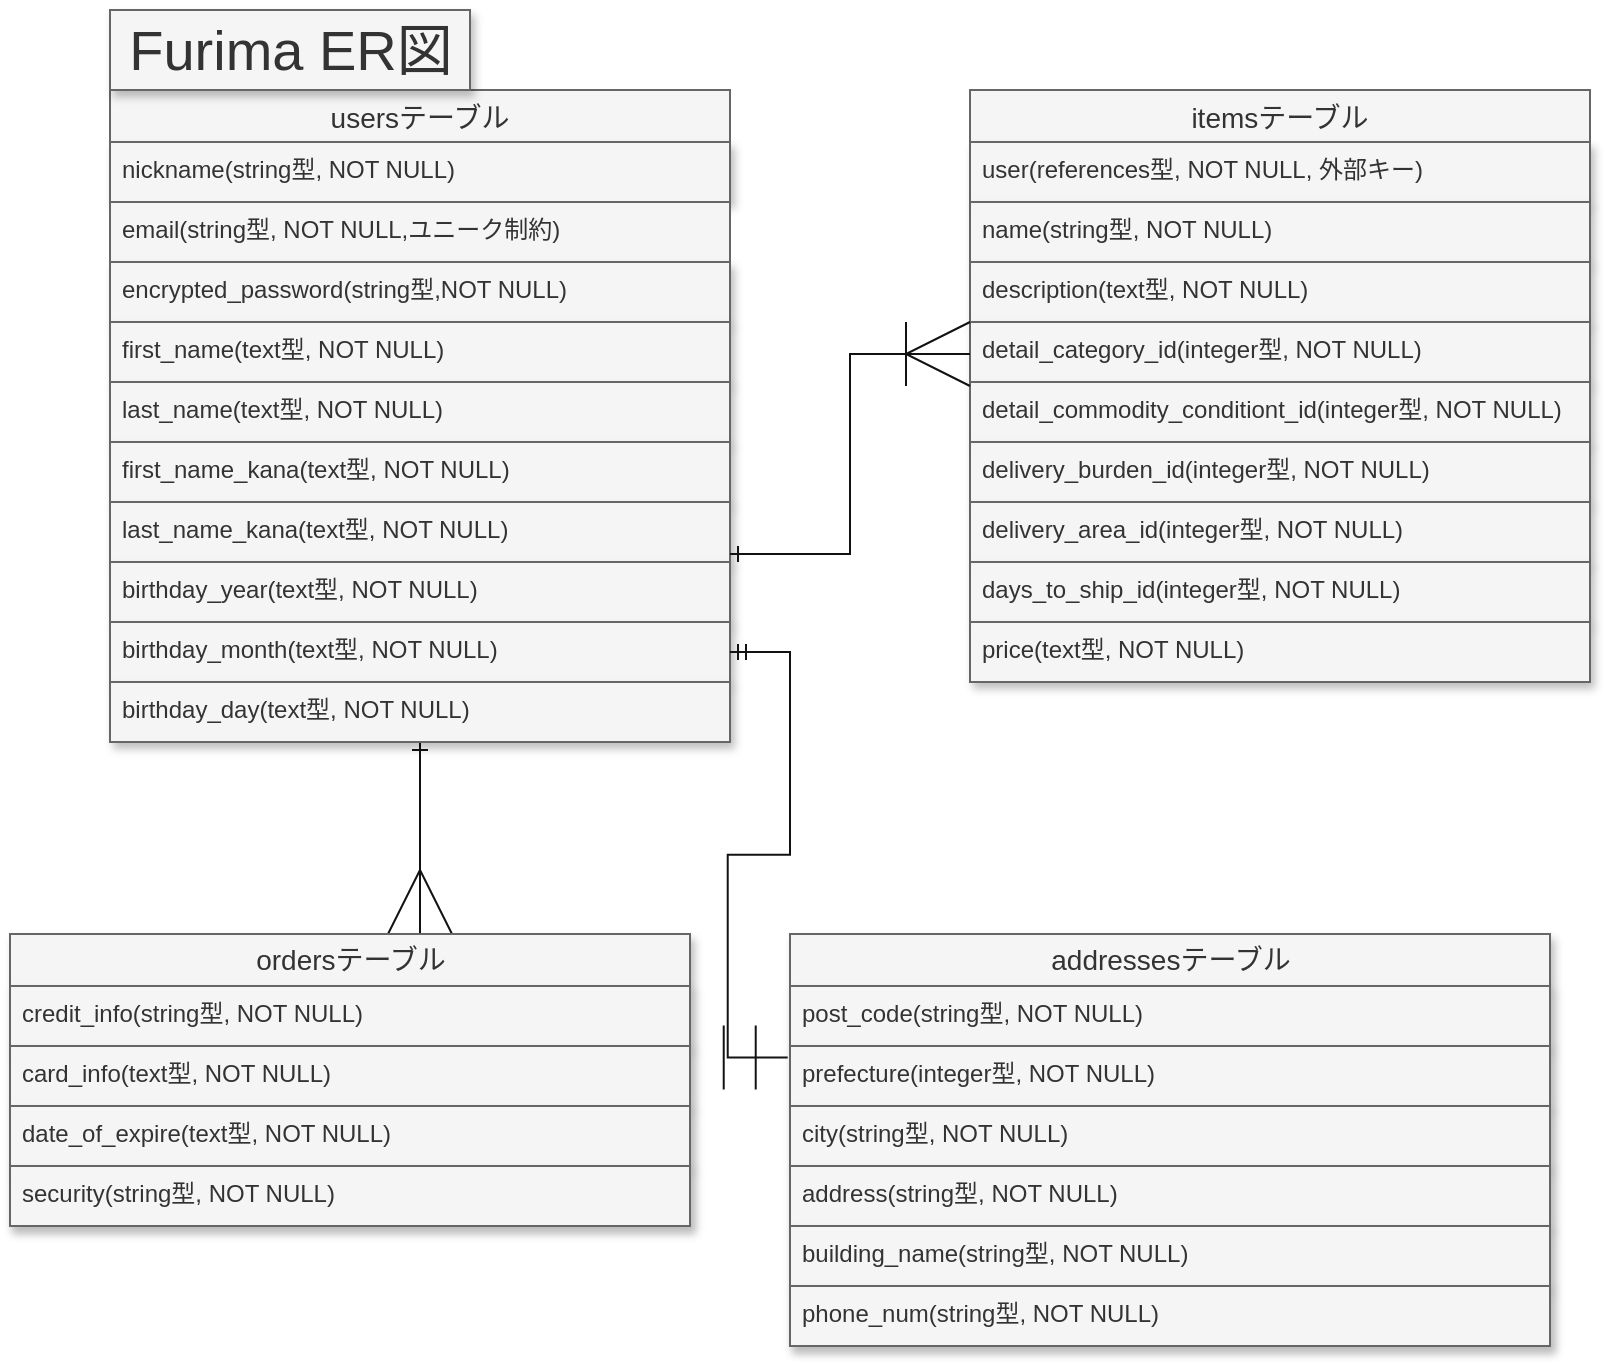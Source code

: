 <mxfile>
    <diagram id="L8AmglZ4NFBGTxqpijnJ" name="ページ1">
        <mxGraphModel dx="1222" dy="884" grid="1" gridSize="10" guides="1" tooltips="1" connect="1" arrows="1" fold="1" page="1" pageScale="1" pageWidth="850" pageHeight="1100" background="#ffffff" math="0" shadow="0">
            <root>
                <mxCell id="0"/>
                <mxCell id="1" parent="0"/>
                <mxCell id="150" style="edgeStyle=elbowEdgeStyle;rounded=0;sketch=0;jumpStyle=none;jumpSize=10;html=1;exitX=0.5;exitY=1;exitDx=0;exitDy=0;shadow=0;fontFamily=Helvetica;fontSize=28;fontColor=default;startArrow=ERone;startFill=0;endArrow=ERmany;endFill=0;endSize=30;targetPerimeterSpacing=30;strokeColor=#121212;strokeWidth=1;" edge="1" parent="1" source="21">
                    <mxGeometry relative="1" as="geometry">
                        <mxPoint x="215" y="510" as="targetPoint"/>
                    </mxGeometry>
                </mxCell>
                <mxCell id="21" value="usersテーブル" style="swimlane;fontStyle=0;childLayout=stackLayout;horizontal=1;startSize=26;horizontalStack=0;resizeParent=1;resizeParentMax=0;resizeLast=0;collapsible=1;marginBottom=0;align=center;fontSize=14;fillColor=#f5f5f5;fontColor=#333333;strokeColor=#666666;" vertex="1" parent="1">
                    <mxGeometry x="60" y="88" width="310" height="326" as="geometry"/>
                </mxCell>
                <mxCell id="22" value="nickname(string型, NOT NULL)" style="text;strokeColor=#666666;fillColor=#f5f5f5;spacingLeft=4;spacingRight=4;overflow=hidden;rotatable=0;points=[[0,0.5],[1,0.5]];portConstraint=eastwest;fontSize=12;shadow=1;fontColor=#333333;" vertex="1" parent="21">
                    <mxGeometry y="26" width="310" height="30" as="geometry"/>
                </mxCell>
                <mxCell id="23" value="email(string型, NOT NULL,ユニーク制約)" style="text;strokeColor=#666666;fillColor=#f5f5f5;spacingLeft=4;spacingRight=4;overflow=hidden;rotatable=0;points=[[0,0.5],[1,0.5]];portConstraint=eastwest;fontSize=12;fontColor=#333333;" vertex="1" parent="21">
                    <mxGeometry y="56" width="310" height="30" as="geometry"/>
                </mxCell>
                <mxCell id="24" value="encrypted_password(string型,NOT NULL)" style="text;strokeColor=#666666;fillColor=#f5f5f5;spacingLeft=4;spacingRight=4;overflow=hidden;rotatable=0;points=[[0,0.5],[1,0.5]];portConstraint=eastwest;fontSize=12;shadow=1;fontColor=#333333;" vertex="1" parent="21">
                    <mxGeometry y="86" width="310" height="30" as="geometry"/>
                </mxCell>
                <mxCell id="25" value="first_name(text型, NOT NULL)" style="text;strokeColor=#666666;fillColor=#f5f5f5;spacingLeft=4;spacingRight=4;overflow=hidden;rotatable=0;points=[[0,0.5],[1,0.5]];portConstraint=eastwest;fontSize=12;shadow=1;fontColor=#333333;" vertex="1" parent="21">
                    <mxGeometry y="116" width="310" height="30" as="geometry"/>
                </mxCell>
                <mxCell id="26" value="last_name(text型, NOT NULL)" style="text;strokeColor=#666666;fillColor=#f5f5f5;spacingLeft=4;spacingRight=4;overflow=hidden;rotatable=0;points=[[0,0.5],[1,0.5]];portConstraint=eastwest;fontSize=12;shadow=1;fontColor=#333333;" vertex="1" parent="21">
                    <mxGeometry y="146" width="310" height="30" as="geometry"/>
                </mxCell>
                <mxCell id="27" value="first_name_kana(text型, NOT NULL)" style="text;strokeColor=#666666;fillColor=#f5f5f5;spacingLeft=4;spacingRight=4;overflow=hidden;rotatable=0;points=[[0,0.5],[1,0.5]];portConstraint=eastwest;fontSize=12;shadow=1;fontColor=#333333;" vertex="1" parent="21">
                    <mxGeometry y="176" width="310" height="30" as="geometry"/>
                </mxCell>
                <mxCell id="39" value="last_name_kana(text型, NOT NULL)" style="text;strokeColor=#666666;fillColor=#f5f5f5;spacingLeft=4;spacingRight=4;overflow=hidden;rotatable=0;points=[[0,0.5],[1,0.5]];portConstraint=eastwest;fontSize=12;shadow=1;fontColor=#333333;" vertex="1" parent="21">
                    <mxGeometry y="206" width="310" height="30" as="geometry"/>
                </mxCell>
                <mxCell id="40" value="birthday_year(text型, NOT NULL)" style="text;strokeColor=#666666;fillColor=#f5f5f5;spacingLeft=4;spacingRight=4;overflow=hidden;rotatable=0;points=[[0,0.5],[1,0.5]];portConstraint=eastwest;fontSize=12;shadow=1;fontColor=#333333;" vertex="1" parent="21">
                    <mxGeometry y="236" width="310" height="30" as="geometry"/>
                </mxCell>
                <mxCell id="41" value="birthday_month(text型, NOT NULL)" style="text;strokeColor=#666666;fillColor=#f5f5f5;spacingLeft=4;spacingRight=4;overflow=hidden;rotatable=0;points=[[0,0.5],[1,0.5]];portConstraint=eastwest;fontSize=12;shadow=1;fontColor=#333333;" vertex="1" parent="21">
                    <mxGeometry y="266" width="310" height="30" as="geometry"/>
                </mxCell>
                <mxCell id="42" value="birthday_day(text型, NOT NULL)" style="text;strokeColor=#666666;fillColor=#f5f5f5;spacingLeft=4;spacingRight=4;overflow=hidden;rotatable=0;points=[[0,0.5],[1,0.5]];portConstraint=eastwest;fontSize=12;shadow=1;fontColor=#333333;" vertex="1" parent="21">
                    <mxGeometry y="296" width="310" height="30" as="geometry"/>
                </mxCell>
                <mxCell id="28" value="Furima ER図" style="text;html=1;align=center;verticalAlign=middle;resizable=0;points=[];autosize=1;strokeColor=#666666;fillColor=#f5f5f5;fontSize=28;shadow=1;fontColor=#333333;" vertex="1" parent="1">
                    <mxGeometry x="60" y="48" width="180" height="40" as="geometry"/>
                </mxCell>
                <mxCell id="59" value="itemsテーブル" style="swimlane;fontStyle=0;childLayout=stackLayout;horizontal=1;startSize=26;horizontalStack=0;resizeParent=1;resizeParentMax=0;resizeLast=0;collapsible=1;marginBottom=0;align=center;fontSize=14;fillColor=#f5f5f5;fontColor=#333333;strokeColor=#666666;" vertex="1" parent="1">
                    <mxGeometry x="490" y="88" width="310" height="296" as="geometry"/>
                </mxCell>
                <mxCell id="60" value="user(references型, NOT NULL, 外部キー)" style="text;strokeColor=#666666;fillColor=#f5f5f5;spacingLeft=4;spacingRight=4;overflow=hidden;rotatable=0;points=[[0,0.5],[1,0.5]];portConstraint=eastwest;fontSize=12;shadow=1;fontColor=#333333;" vertex="1" parent="59">
                    <mxGeometry y="26" width="310" height="30" as="geometry"/>
                </mxCell>
                <mxCell id="62" value="name(string型, NOT NULL)" style="text;strokeColor=#666666;fillColor=#f5f5f5;spacingLeft=4;spacingRight=4;overflow=hidden;rotatable=0;points=[[0,0.5],[1,0.5]];portConstraint=eastwest;fontSize=12;shadow=1;fontColor=#333333;" vertex="1" parent="59">
                    <mxGeometry y="56" width="310" height="30" as="geometry"/>
                </mxCell>
                <mxCell id="63" value="description(text型, NOT NULL)" style="text;strokeColor=#666666;fillColor=#f5f5f5;spacingLeft=4;spacingRight=4;overflow=hidden;rotatable=0;points=[[0,0.5],[1,0.5]];portConstraint=eastwest;fontSize=12;shadow=1;fontColor=#333333;" vertex="1" parent="59">
                    <mxGeometry y="86" width="310" height="30" as="geometry"/>
                </mxCell>
                <mxCell id="64" value="detail_category_id(integer型, NOT NULL)" style="text;strokeColor=#666666;fillColor=#f5f5f5;spacingLeft=4;spacingRight=4;overflow=hidden;rotatable=0;points=[[0,0.5],[1,0.5]];portConstraint=eastwest;fontSize=12;shadow=1;fontColor=#333333;" vertex="1" parent="59">
                    <mxGeometry y="116" width="310" height="30" as="geometry"/>
                </mxCell>
                <mxCell id="65" value="detail_commodity_conditiont_id(integer型, NOT NULL)" style="text;strokeColor=#666666;fillColor=#f5f5f5;spacingLeft=4;spacingRight=4;overflow=hidden;rotatable=0;points=[[0,0.5],[1,0.5]];portConstraint=eastwest;fontSize=12;shadow=1;rounded=0;glass=0;fontColor=#333333;" vertex="1" parent="59">
                    <mxGeometry y="146" width="310" height="30" as="geometry"/>
                </mxCell>
                <mxCell id="66" value="delivery_burden_id(integer型, NOT NULL)" style="text;strokeColor=#666666;fillColor=#f5f5f5;spacingLeft=4;spacingRight=4;overflow=hidden;rotatable=0;points=[[0,0.5],[1,0.5]];portConstraint=eastwest;fontSize=12;shadow=1;fontColor=#333333;" vertex="1" parent="59">
                    <mxGeometry y="176" width="310" height="30" as="geometry"/>
                </mxCell>
                <mxCell id="67" value="delivery_area_id(integer型, NOT NULL)" style="text;strokeColor=#666666;fillColor=#f5f5f5;spacingLeft=4;spacingRight=4;overflow=hidden;rotatable=0;points=[[0,0.5],[1,0.5]];portConstraint=eastwest;fontSize=12;shadow=1;fontColor=#333333;" vertex="1" parent="59">
                    <mxGeometry y="206" width="310" height="30" as="geometry"/>
                </mxCell>
                <mxCell id="68" value="days_to_ship_id(integer型, NOT NULL)" style="text;strokeColor=#666666;fillColor=#f5f5f5;spacingLeft=4;spacingRight=4;overflow=hidden;rotatable=0;points=[[0,0.5],[1,0.5]];portConstraint=eastwest;fontSize=12;shadow=1;fontColor=#333333;" vertex="1" parent="59">
                    <mxGeometry y="236" width="310" height="30" as="geometry"/>
                </mxCell>
                <mxCell id="77" value="price(text型, NOT NULL)" style="text;strokeColor=#666666;fillColor=#f5f5f5;spacingLeft=4;spacingRight=4;overflow=hidden;rotatable=0;points=[[0,0.5],[1,0.5]];portConstraint=eastwest;fontSize=12;shadow=1;fontColor=#333333;" vertex="1" parent="59">
                    <mxGeometry y="266" width="310" height="30" as="geometry"/>
                </mxCell>
                <mxCell id="97" value="ordersテーブル" style="swimlane;fontStyle=0;childLayout=stackLayout;horizontal=1;startSize=26;horizontalStack=0;resizeParent=1;resizeParentMax=0;resizeLast=0;collapsible=1;marginBottom=0;align=center;fontSize=14;rounded=0;shadow=1;glass=0;fontFamily=Helvetica;fontColor=#333333;strokeColor=#666666;fillColor=#f5f5f5;html=1;" vertex="1" parent="1">
                    <mxGeometry x="10" y="510" width="340" height="146" as="geometry"/>
                </mxCell>
                <mxCell id="98" value="credit_info(string型, NOT NULL)" style="text;strokeColor=#666666;fillColor=#f5f5f5;spacingLeft=4;spacingRight=4;overflow=hidden;rotatable=0;points=[[0,0.5],[1,0.5]];portConstraint=eastwest;fontSize=12;rounded=0;shadow=1;glass=0;fontFamily=Helvetica;fontColor=#333333;html=1;" vertex="1" parent="97">
                    <mxGeometry y="26" width="340" height="30" as="geometry"/>
                </mxCell>
                <mxCell id="99" value="card_info(text型, NOT NULL)" style="text;strokeColor=#666666;fillColor=#f5f5f5;spacingLeft=4;spacingRight=4;overflow=hidden;rotatable=0;points=[[0,0.5],[1,0.5]];portConstraint=eastwest;fontSize=12;rounded=0;shadow=1;glass=0;fontFamily=Helvetica;fontColor=#333333;html=1;" vertex="1" parent="97">
                    <mxGeometry y="56" width="340" height="30" as="geometry"/>
                </mxCell>
                <mxCell id="100" value="date_of_expire(text型, NOT NULL)" style="text;strokeColor=#666666;fillColor=#f5f5f5;spacingLeft=4;spacingRight=4;overflow=hidden;rotatable=0;points=[[0,0.5],[1,0.5]];portConstraint=eastwest;fontSize=12;rounded=0;shadow=1;glass=0;fontFamily=Helvetica;fontColor=#333333;html=1;" vertex="1" parent="97">
                    <mxGeometry y="86" width="340" height="30" as="geometry"/>
                </mxCell>
                <mxCell id="102" value="security(string型, NOT NULL)" style="text;strokeColor=#666666;fillColor=#f5f5f5;spacingLeft=4;spacingRight=4;overflow=hidden;rotatable=0;points=[[0,0.5],[1,0.5]];portConstraint=eastwest;fontSize=12;rounded=0;shadow=1;glass=0;fontFamily=Helvetica;fontColor=#333333;html=1;" vertex="1" parent="97">
                    <mxGeometry y="116" width="340" height="30" as="geometry"/>
                </mxCell>
                <mxCell id="110" value="" style="edgeStyle=elbowEdgeStyle;fontSize=12;html=1;endArrow=ERoneToMany;rounded=0;shadow=0;sketch=0;fontFamily=Helvetica;fontColor=default;endSize=30;targetPerimeterSpacing=2;strokeColor=#121212;strokeWidth=1;jumpSize=10;startArrow=ERone;startFill=0;" edge="1" parent="1">
                    <mxGeometry width="100" height="100" relative="1" as="geometry">
                        <mxPoint x="370" y="320" as="sourcePoint"/>
                        <mxPoint x="490" y="220" as="targetPoint"/>
                    </mxGeometry>
                </mxCell>
                <mxCell id="131" value="addressesテーブル" style="swimlane;fontStyle=0;childLayout=stackLayout;horizontal=1;startSize=26;horizontalStack=0;resizeParent=1;resizeParentMax=0;resizeLast=0;collapsible=1;marginBottom=0;align=center;fontSize=14;rounded=0;shadow=1;glass=0;fontFamily=Helvetica;fontColor=#333333;strokeColor=#666666;fillColor=#f5f5f5;html=1;swimlaneFillColor=none;" vertex="1" parent="1">
                    <mxGeometry x="400" y="510" width="380" height="206" as="geometry"/>
                </mxCell>
                <mxCell id="132" value="post_code(string型, NOT NULL)" style="text;strokeColor=#666666;fillColor=#f5f5f5;spacingLeft=4;spacingRight=4;overflow=hidden;rotatable=0;points=[[0,0.5],[1,0.5]];portConstraint=eastwest;fontSize=12;rounded=0;shadow=1;glass=0;fontFamily=Helvetica;fontColor=#333333;html=1;" vertex="1" parent="131">
                    <mxGeometry y="26" width="380" height="30" as="geometry"/>
                </mxCell>
                <mxCell id="139" value="prefecture(integer型, NOT NULL)" style="text;strokeColor=#666666;fillColor=#f5f5f5;spacingLeft=4;spacingRight=4;overflow=hidden;rotatable=0;points=[[0,0.5],[1,0.5]];portConstraint=eastwest;fontSize=12;rounded=0;shadow=1;glass=0;fontFamily=Helvetica;fontColor=#333333;html=1;" vertex="1" parent="131">
                    <mxGeometry y="56" width="380" height="30" as="geometry"/>
                </mxCell>
                <mxCell id="154" value="city(string型, NOT NULL)" style="text;strokeColor=#666666;fillColor=#f5f5f5;spacingLeft=4;spacingRight=4;overflow=hidden;rotatable=0;points=[[0,0.5],[1,0.5]];portConstraint=eastwest;fontSize=12;rounded=0;shadow=1;glass=0;fontFamily=Helvetica;fontColor=#333333;html=1;" vertex="1" parent="131">
                    <mxGeometry y="86" width="380" height="30" as="geometry"/>
                </mxCell>
                <mxCell id="140" value="address(string型, NOT NULL)" style="text;strokeColor=#666666;fillColor=#f5f5f5;spacingLeft=4;spacingRight=4;overflow=hidden;rotatable=0;points=[[0,0.5],[1,0.5]];portConstraint=eastwest;fontSize=12;rounded=0;shadow=1;glass=0;fontFamily=Helvetica;fontColor=#333333;html=1;" vertex="1" parent="131">
                    <mxGeometry y="116" width="380" height="30" as="geometry"/>
                </mxCell>
                <mxCell id="133" value="building_name(string型, NOT NULL)" style="text;strokeColor=#666666;fillColor=#f5f5f5;spacingLeft=4;spacingRight=4;overflow=hidden;rotatable=0;points=[[0,0.5],[1,0.5]];portConstraint=eastwest;fontSize=12;rounded=0;shadow=1;glass=0;fontFamily=Helvetica;fontColor=#333333;html=1;" vertex="1" parent="131">
                    <mxGeometry y="146" width="380" height="30" as="geometry"/>
                </mxCell>
                <mxCell id="134" value="phone_num(string型, NOT NULL)" style="text;strokeColor=#666666;fillColor=#f5f5f5;spacingLeft=4;spacingRight=4;overflow=hidden;rotatable=0;points=[[0,0.5],[1,0.5]];portConstraint=eastwest;fontSize=12;rounded=0;shadow=1;glass=0;fontFamily=Helvetica;fontColor=#333333;html=1;" vertex="1" parent="131">
                    <mxGeometry y="176" width="380" height="30" as="geometry"/>
                </mxCell>
                <mxCell id="143" value="" style="edgeStyle=entityRelationEdgeStyle;fontSize=12;html=1;endArrow=ERmandOne;startArrow=ERmandOne;rounded=0;shadow=0;sketch=0;fontFamily=Helvetica;fontColor=default;endSize=30;targetPerimeterSpacing=30;strokeColor=#121212;strokeWidth=1;jumpStyle=none;jumpSize=10;exitX=1;exitY=0.5;exitDx=0;exitDy=0;entryX=-0.003;entryY=0.193;entryDx=0;entryDy=0;entryPerimeter=0;" edge="1" parent="1" source="41" target="139">
                    <mxGeometry width="100" height="100" relative="1" as="geometry">
                        <mxPoint x="420" y="500" as="sourcePoint"/>
                        <mxPoint x="550" y="520" as="targetPoint"/>
                    </mxGeometry>
                </mxCell>
            </root>
        </mxGraphModel>
    </diagram>
</mxfile>